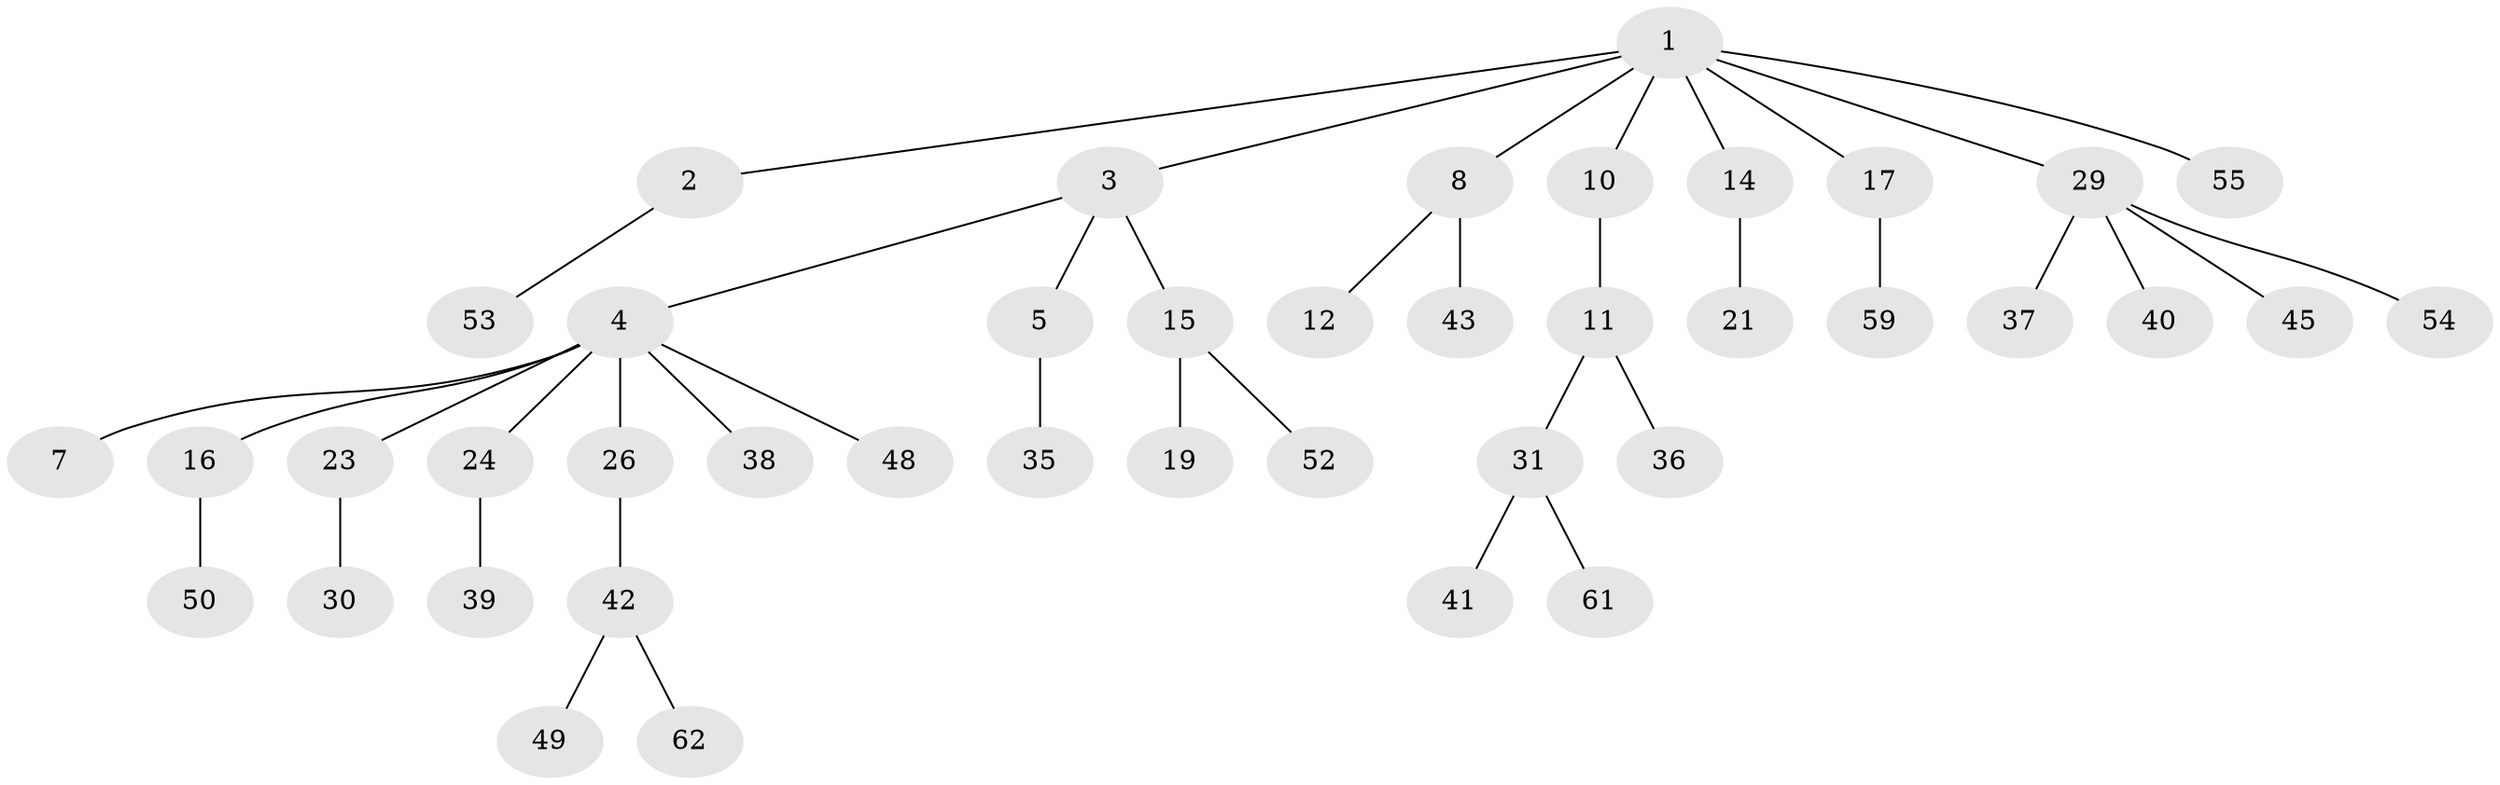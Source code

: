 // original degree distribution, {7: 0.016129032258064516, 3: 0.20967741935483872, 4: 0.03225806451612903, 5: 0.03225806451612903, 1: 0.4838709677419355, 2: 0.22580645161290322}
// Generated by graph-tools (version 1.1) at 2025/42/03/06/25 10:42:05]
// undirected, 42 vertices, 41 edges
graph export_dot {
graph [start="1"]
  node [color=gray90,style=filled];
  1 [super="+6"];
  2 [super="+27"];
  3;
  4 [super="+13"];
  5 [super="+56"];
  7;
  8 [super="+9"];
  10 [super="+28"];
  11;
  12 [super="+22"];
  14 [super="+20"];
  15 [super="+18"];
  16 [super="+25"];
  17 [super="+32"];
  19;
  21;
  23 [super="+47"];
  24;
  26 [super="+34"];
  29 [super="+33"];
  30;
  31 [super="+57"];
  35;
  36 [super="+46"];
  37;
  38;
  39 [super="+44"];
  40;
  41;
  42 [super="+60"];
  43 [super="+51"];
  45;
  48 [super="+58"];
  49;
  50;
  52;
  53;
  54;
  55;
  59;
  61;
  62;
  1 -- 2;
  1 -- 3;
  1 -- 8;
  1 -- 10;
  1 -- 14;
  1 -- 55;
  1 -- 29;
  1 -- 17;
  2 -- 53;
  3 -- 4;
  3 -- 5;
  3 -- 15;
  4 -- 7;
  4 -- 38;
  4 -- 48;
  4 -- 16;
  4 -- 23;
  4 -- 24;
  4 -- 26;
  5 -- 35;
  8 -- 43;
  8 -- 12;
  10 -- 11;
  11 -- 31;
  11 -- 36;
  14 -- 21;
  15 -- 19;
  15 -- 52;
  16 -- 50;
  17 -- 59;
  23 -- 30;
  24 -- 39;
  26 -- 42;
  29 -- 37;
  29 -- 40;
  29 -- 45;
  29 -- 54;
  31 -- 41;
  31 -- 61;
  42 -- 49;
  42 -- 62;
}
